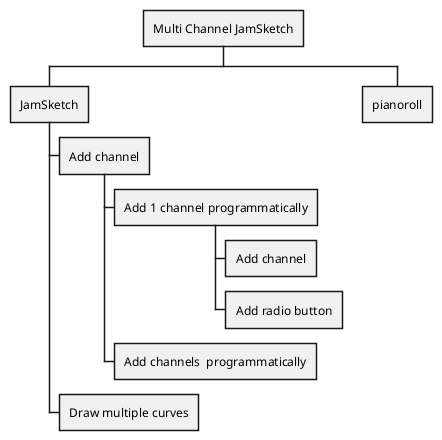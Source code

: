 @startwbs
'https://plantuml.com/wbs-diagram

* Multi Channel JamSketch
** JamSketch
*** Add channel
**** Add 1 channel programmatically
***** Add channel
***** Add radio button
**** Add channels  programmatically
*** Draw multiple curves
** pianoroll
@endwbs